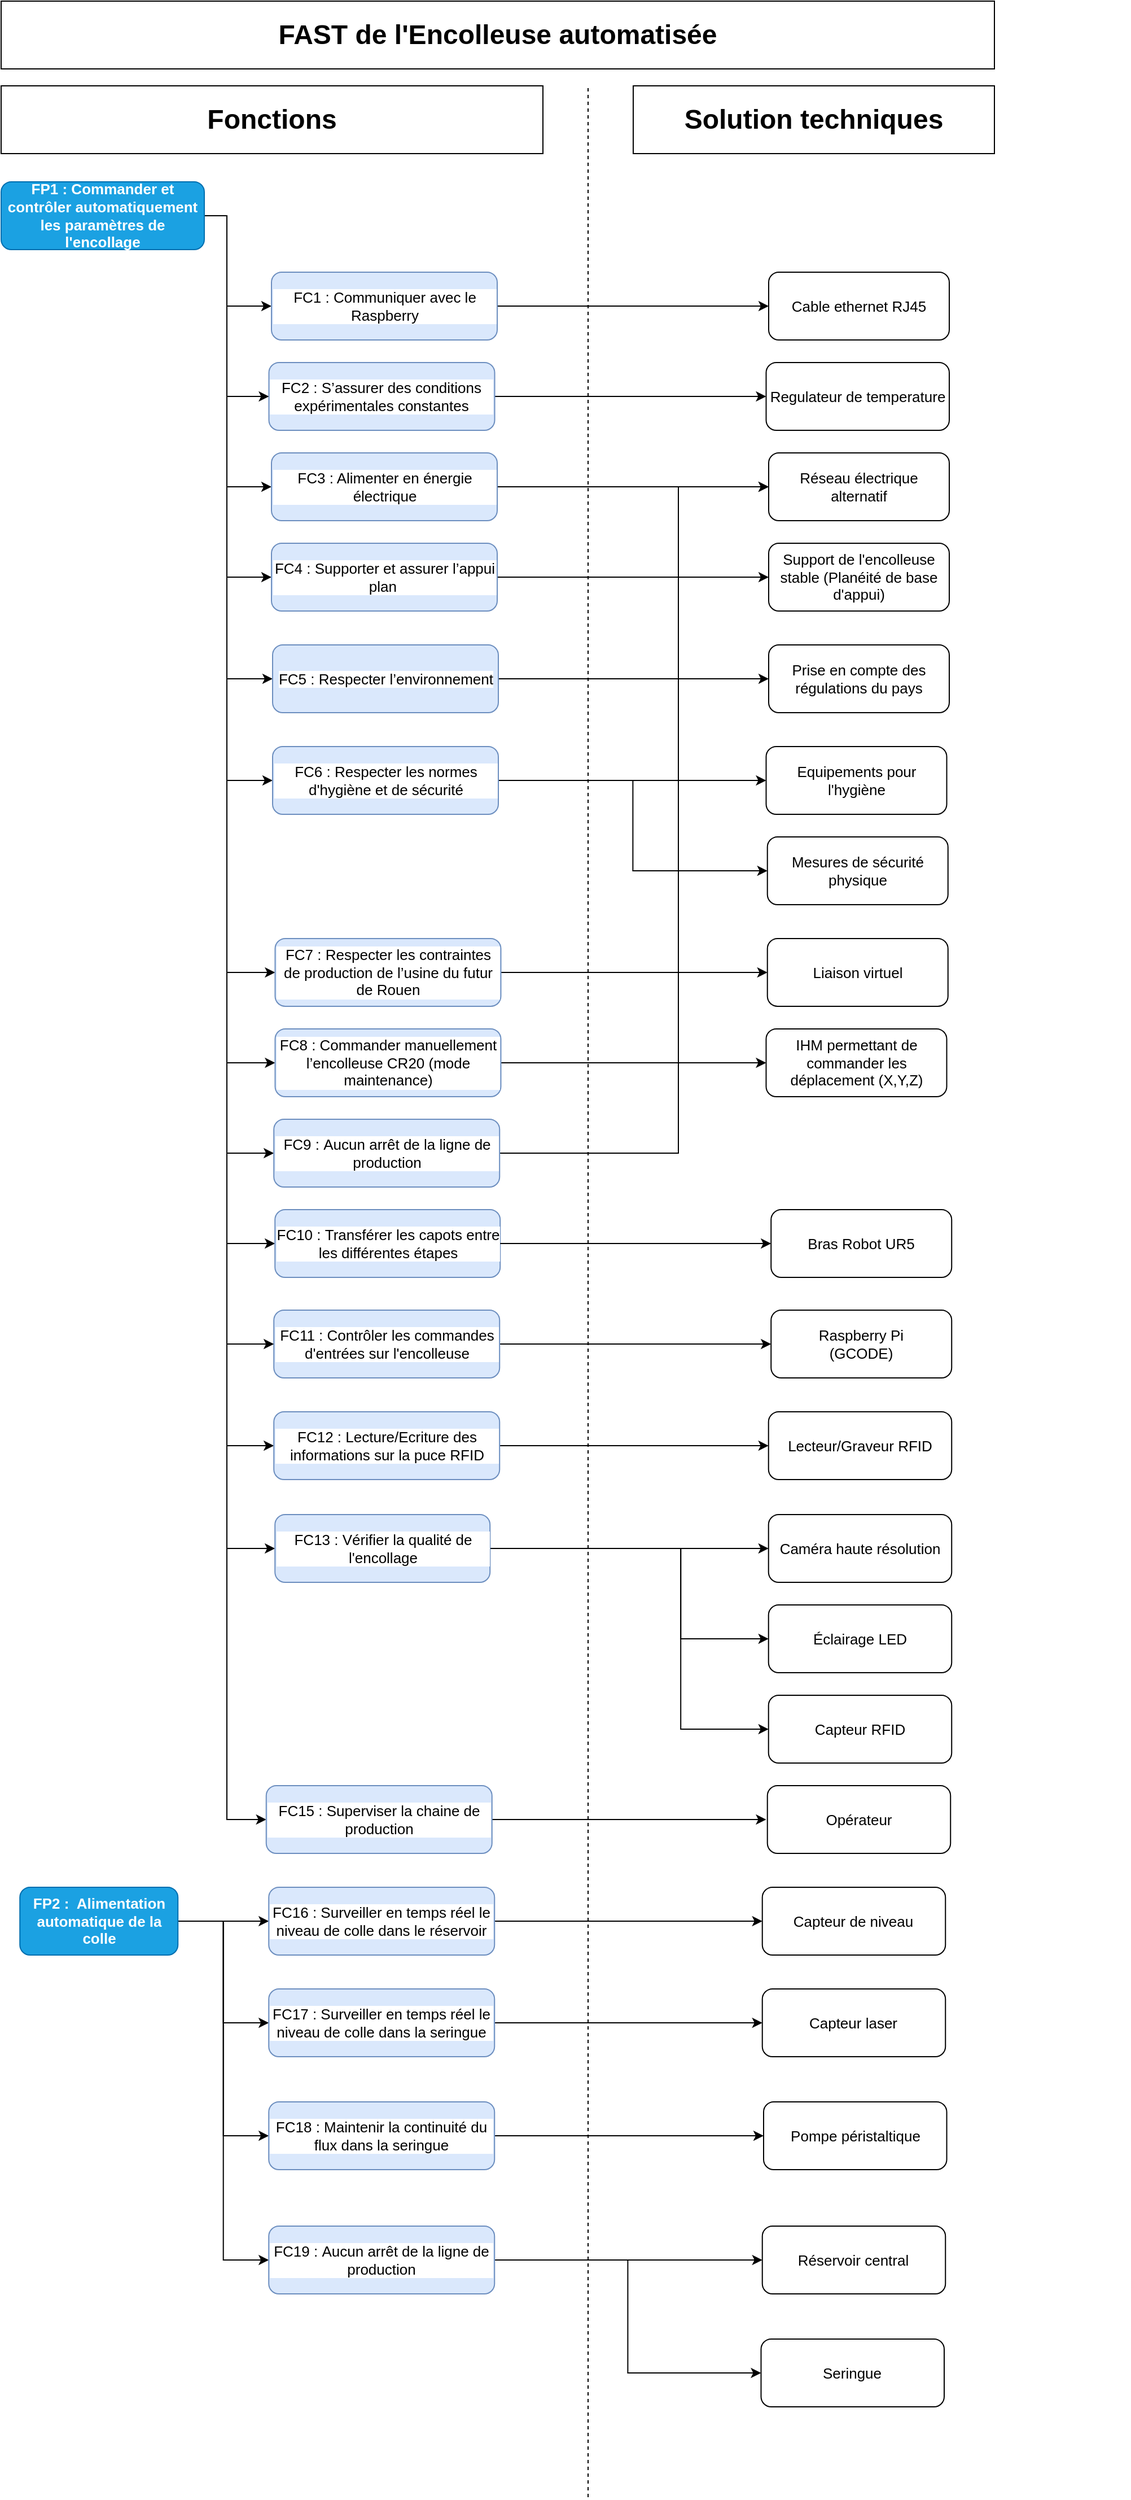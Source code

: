 <mxfile version="26.0.12">
  <diagram name="Page-1" id="QGjMv8LrLS21k3CkNhZE">
    <mxGraphModel dx="1687" dy="868" grid="1" gridSize="10" guides="1" tooltips="1" connect="1" arrows="1" fold="1" page="1" pageScale="1" pageWidth="827" pageHeight="1169" math="0" shadow="0">
      <root>
        <mxCell id="0" />
        <mxCell id="1" parent="0" />
        <mxCell id="Z_Ibb4aaYZXQ2sxeIjwM-8" style="edgeStyle=orthogonalEdgeStyle;rounded=0;orthogonalLoop=1;jettySize=auto;html=1;entryX=0;entryY=0.5;entryDx=0;entryDy=0;fontSize=13;fontStyle=0" parent="1" source="Xr2quWgWzoAM4Jd-oPhX-6" target="Xr2quWgWzoAM4Jd-oPhX-60" edge="1">
          <mxGeometry relative="1" as="geometry" />
        </mxCell>
        <mxCell id="Xr2quWgWzoAM4Jd-oPhX-6" value="&lt;span&gt;FC11 : Contrôler les commandes d&#39;entrées sur l&#39;encolleuse&lt;/span&gt;" style="rounded=1;whiteSpace=wrap;html=1;labelBackgroundColor=default;labelBorderColor=none;textShadow=0;fillColor=#dae8fc;strokeColor=#6c8ebf;fontFamily=Helvetica;fontSize=13;fontStyle=0" parent="1" vertex="1">
          <mxGeometry x="321.62" y="1239" width="200" height="60" as="geometry" />
        </mxCell>
        <mxCell id="Xr2quWgWzoAM4Jd-oPhX-67" style="edgeStyle=orthogonalEdgeStyle;rounded=0;orthogonalLoop=1;jettySize=auto;html=1;entryX=0;entryY=0.5;entryDx=0;entryDy=0;fontFamily=Helvetica;fontSize=13;fontStyle=0" parent="1" source="Xr2quWgWzoAM4Jd-oPhX-14" target="Xr2quWgWzoAM4Jd-oPhX-66" edge="1">
          <mxGeometry relative="1" as="geometry" />
        </mxCell>
        <mxCell id="Xr2quWgWzoAM4Jd-oPhX-14" value="&lt;font&gt;FC2 :&amp;nbsp;S’assurer des conditions expérimentales constantes&lt;/font&gt;" style="rounded=1;whiteSpace=wrap;html=1;labelBackgroundColor=default;labelBorderColor=none;textShadow=0;fillColor=#dae8fc;strokeColor=#6c8ebf;fontFamily=Helvetica;fontSize=13;fontStyle=0" parent="1" vertex="1">
          <mxGeometry x="317.25" y="400" width="200" height="60" as="geometry" />
        </mxCell>
        <mxCell id="2b7BFw_aG3oZxj_yZG9y-3" style="edgeStyle=orthogonalEdgeStyle;rounded=0;orthogonalLoop=1;jettySize=auto;html=1;entryX=0;entryY=0.5;entryDx=0;entryDy=0;fontSize=13;fontStyle=0" parent="1" source="Xr2quWgWzoAM4Jd-oPhX-43" target="G61eTxJS0A9dMVI_lam1-6" edge="1">
          <mxGeometry relative="1" as="geometry">
            <Array as="points">
              <mxPoint x="280" y="270" />
              <mxPoint x="280" y="350" />
            </Array>
          </mxGeometry>
        </mxCell>
        <mxCell id="2b7BFw_aG3oZxj_yZG9y-4" style="edgeStyle=orthogonalEdgeStyle;rounded=0;orthogonalLoop=1;jettySize=auto;html=1;entryX=0;entryY=0.5;entryDx=0;entryDy=0;fontSize=13;fontStyle=0" parent="1" source="Xr2quWgWzoAM4Jd-oPhX-43" target="G61eTxJS0A9dMVI_lam1-11" edge="1">
          <mxGeometry relative="1" as="geometry">
            <Array as="points">
              <mxPoint x="280" y="270" />
              <mxPoint x="280" y="510" />
            </Array>
          </mxGeometry>
        </mxCell>
        <mxCell id="2b7BFw_aG3oZxj_yZG9y-5" style="edgeStyle=orthogonalEdgeStyle;rounded=0;orthogonalLoop=1;jettySize=auto;html=1;exitX=1;exitY=0.5;exitDx=0;exitDy=0;entryX=0;entryY=0.5;entryDx=0;entryDy=0;fontSize=13;fontStyle=0" parent="1" source="Xr2quWgWzoAM4Jd-oPhX-43" target="G61eTxJS0A9dMVI_lam1-38" edge="1">
          <mxGeometry relative="1" as="geometry">
            <Array as="points">
              <mxPoint x="280" y="270" />
              <mxPoint x="280" y="590" />
            </Array>
          </mxGeometry>
        </mxCell>
        <mxCell id="2b7BFw_aG3oZxj_yZG9y-6" style="edgeStyle=orthogonalEdgeStyle;rounded=0;orthogonalLoop=1;jettySize=auto;html=1;entryX=0;entryY=0.5;entryDx=0;entryDy=0;fontSize=13;fontStyle=0" parent="1" source="Xr2quWgWzoAM4Jd-oPhX-43" target="G61eTxJS0A9dMVI_lam1-42" edge="1">
          <mxGeometry relative="1" as="geometry">
            <Array as="points">
              <mxPoint x="280" y="270" />
              <mxPoint x="280" y="680" />
            </Array>
          </mxGeometry>
        </mxCell>
        <mxCell id="dpYsJd-5rGW1-rWkGQPt-6" style="edgeStyle=orthogonalEdgeStyle;rounded=0;orthogonalLoop=1;jettySize=auto;html=1;entryX=0;entryY=0.5;entryDx=0;entryDy=0;" edge="1" parent="1" source="Xr2quWgWzoAM4Jd-oPhX-43" target="dpYsJd-5rGW1-rWkGQPt-4">
          <mxGeometry relative="1" as="geometry">
            <Array as="points">
              <mxPoint x="280" y="270" />
              <mxPoint x="280" y="770" />
            </Array>
          </mxGeometry>
        </mxCell>
        <mxCell id="dpYsJd-5rGW1-rWkGQPt-8" style="edgeStyle=orthogonalEdgeStyle;rounded=0;orthogonalLoop=1;jettySize=auto;html=1;entryX=0;entryY=0.5;entryDx=0;entryDy=0;" edge="1" parent="1" source="Xr2quWgWzoAM4Jd-oPhX-43" target="Xr2quWgWzoAM4Jd-oPhX-14">
          <mxGeometry relative="1" as="geometry">
            <Array as="points">
              <mxPoint x="280" y="270" />
              <mxPoint x="280" y="430" />
            </Array>
          </mxGeometry>
        </mxCell>
        <mxCell id="dpYsJd-5rGW1-rWkGQPt-13" style="edgeStyle=orthogonalEdgeStyle;rounded=0;orthogonalLoop=1;jettySize=auto;html=1;entryX=0;entryY=0.5;entryDx=0;entryDy=0;" edge="1" parent="1" source="Xr2quWgWzoAM4Jd-oPhX-43" target="dpYsJd-5rGW1-rWkGQPt-10">
          <mxGeometry relative="1" as="geometry">
            <Array as="points">
              <mxPoint x="280" y="270" />
              <mxPoint x="280" y="1690" />
            </Array>
          </mxGeometry>
        </mxCell>
        <mxCell id="dpYsJd-5rGW1-rWkGQPt-17" style="edgeStyle=orthogonalEdgeStyle;rounded=0;orthogonalLoop=1;jettySize=auto;html=1;entryX=0;entryY=0.5;entryDx=0;entryDy=0;" edge="1" parent="1" source="Xr2quWgWzoAM4Jd-oPhX-43" target="G61eTxJS0A9dMVI_lam1-46">
          <mxGeometry relative="1" as="geometry">
            <Array as="points">
              <mxPoint x="280" y="270" />
              <mxPoint x="280" y="940" />
            </Array>
          </mxGeometry>
        </mxCell>
        <mxCell id="dpYsJd-5rGW1-rWkGQPt-18" style="edgeStyle=orthogonalEdgeStyle;rounded=0;orthogonalLoop=1;jettySize=auto;html=1;entryX=0;entryY=0.5;entryDx=0;entryDy=0;" edge="1" parent="1" source="Xr2quWgWzoAM4Jd-oPhX-43" target="G61eTxJS0A9dMVI_lam1-50">
          <mxGeometry relative="1" as="geometry">
            <Array as="points">
              <mxPoint x="280" y="270" />
              <mxPoint x="280" y="1020" />
            </Array>
          </mxGeometry>
        </mxCell>
        <mxCell id="dpYsJd-5rGW1-rWkGQPt-19" style="edgeStyle=orthogonalEdgeStyle;rounded=0;orthogonalLoop=1;jettySize=auto;html=1;entryX=0;entryY=0.5;entryDx=0;entryDy=0;" edge="1" parent="1" source="Xr2quWgWzoAM4Jd-oPhX-43" target="G61eTxJS0A9dMVI_lam1-55">
          <mxGeometry relative="1" as="geometry">
            <Array as="points">
              <mxPoint x="280" y="270" />
              <mxPoint x="280" y="1100" />
            </Array>
          </mxGeometry>
        </mxCell>
        <mxCell id="dpYsJd-5rGW1-rWkGQPt-20" style="edgeStyle=orthogonalEdgeStyle;rounded=0;orthogonalLoop=1;jettySize=auto;html=1;entryX=0;entryY=0.5;entryDx=0;entryDy=0;" edge="1" parent="1" source="Xr2quWgWzoAM4Jd-oPhX-43" target="G61eTxJS0A9dMVI_lam1-16">
          <mxGeometry relative="1" as="geometry">
            <Array as="points">
              <mxPoint x="280" y="270" />
              <mxPoint x="280" y="1180" />
            </Array>
          </mxGeometry>
        </mxCell>
        <mxCell id="dpYsJd-5rGW1-rWkGQPt-21" style="edgeStyle=orthogonalEdgeStyle;rounded=0;orthogonalLoop=1;jettySize=auto;html=1;entryX=0;entryY=0.5;entryDx=0;entryDy=0;" edge="1" parent="1" source="Xr2quWgWzoAM4Jd-oPhX-43" target="Xr2quWgWzoAM4Jd-oPhX-6">
          <mxGeometry relative="1" as="geometry">
            <Array as="points">
              <mxPoint x="280" y="270" />
              <mxPoint x="280" y="1269" />
            </Array>
          </mxGeometry>
        </mxCell>
        <mxCell id="dpYsJd-5rGW1-rWkGQPt-22" style="edgeStyle=orthogonalEdgeStyle;rounded=0;orthogonalLoop=1;jettySize=auto;html=1;entryX=0;entryY=0.5;entryDx=0;entryDy=0;" edge="1" parent="1" source="Xr2quWgWzoAM4Jd-oPhX-43" target="Z_Ibb4aaYZXQ2sxeIjwM-12">
          <mxGeometry relative="1" as="geometry">
            <Array as="points">
              <mxPoint x="280" y="270" />
              <mxPoint x="280" y="1359" />
            </Array>
          </mxGeometry>
        </mxCell>
        <mxCell id="dpYsJd-5rGW1-rWkGQPt-23" style="edgeStyle=orthogonalEdgeStyle;rounded=0;orthogonalLoop=1;jettySize=auto;html=1;entryX=0;entryY=0.5;entryDx=0;entryDy=0;" edge="1" parent="1" source="Xr2quWgWzoAM4Jd-oPhX-43" target="Xr2quWgWzoAM4Jd-oPhX-76">
          <mxGeometry relative="1" as="geometry">
            <Array as="points">
              <mxPoint x="280" y="270" />
              <mxPoint x="280" y="1450" />
            </Array>
          </mxGeometry>
        </mxCell>
        <mxCell id="Xr2quWgWzoAM4Jd-oPhX-43" value="&lt;span&gt;&lt;font style=&quot;color: light-dark(rgb(255, 255, 255), rgb(0, 0, 0));&quot;&gt;FP1 : Commander et contrôler automatiquement les paramètres de l&#39;encollage&lt;/font&gt;&lt;/span&gt;" style="rounded=1;whiteSpace=wrap;html=1;fillColor=#1ba1e2;fontColor=#ffffff;strokeColor=#006EAF;fontFamily=Helvetica;fontSize=13;fontStyle=1" parent="1" vertex="1">
          <mxGeometry x="80" y="240" width="180" height="60" as="geometry" />
        </mxCell>
        <mxCell id="Xr2quWgWzoAM4Jd-oPhX-50" value="&lt;h1&gt;&lt;br&gt;&lt;/h1&gt;" style="text;html=1;align=center;verticalAlign=middle;whiteSpace=wrap;rounded=0;fontFamily=Helvetica;" parent="1" vertex="1">
          <mxGeometry x="810" y="170" width="270" height="30" as="geometry" />
        </mxCell>
        <mxCell id="Xr2quWgWzoAM4Jd-oPhX-55" value="&lt;h1&gt;&lt;b&gt;Fonctions&lt;/b&gt;&lt;/h1&gt;" style="rounded=0;whiteSpace=wrap;html=1;fontFamily=Helvetica;" parent="1" vertex="1">
          <mxGeometry x="80" y="155" width="480" height="60" as="geometry" />
        </mxCell>
        <mxCell id="Xr2quWgWzoAM4Jd-oPhX-56" value="&lt;h1&gt;&lt;b&gt;Solution techniques&lt;/b&gt;&lt;/h1&gt;" style="rounded=0;whiteSpace=wrap;html=1;fontFamily=Helvetica;" parent="1" vertex="1">
          <mxGeometry x="640" y="155" width="320" height="60" as="geometry" />
        </mxCell>
        <mxCell id="Xr2quWgWzoAM4Jd-oPhX-60" value="Raspberry Pi&lt;div&gt;(GCODE)&lt;/div&gt;" style="rounded=1;whiteSpace=wrap;html=1;fontFamily=Helvetica;fontSize=13;fontStyle=0" parent="1" vertex="1">
          <mxGeometry x="762.12" y="1239" width="160" height="60" as="geometry" />
        </mxCell>
        <mxCell id="Xr2quWgWzoAM4Jd-oPhX-64" value="Capteur de niveau" style="rounded=1;whiteSpace=wrap;html=1;fontFamily=Helvetica;fontSize=13;" parent="1" vertex="1">
          <mxGeometry x="754.37" y="1750" width="162.25" height="60" as="geometry" />
        </mxCell>
        <mxCell id="Xr2quWgWzoAM4Jd-oPhX-66" value="Regulateur de temperature" style="rounded=1;whiteSpace=wrap;html=1;fontFamily=Helvetica;fontSize=13;fontStyle=0" parent="1" vertex="1">
          <mxGeometry x="757.75" y="400" width="162.25" height="60" as="geometry" />
        </mxCell>
        <mxCell id="Xr2quWgWzoAM4Jd-oPhX-68" value="Bras Robot UR5" style="rounded=1;whiteSpace=wrap;html=1;fontFamily=Helvetica;fontSize=13;fontStyle=0" parent="1" vertex="1">
          <mxGeometry x="762.12" y="1150" width="160" height="60" as="geometry" />
        </mxCell>
        <mxCell id="Xr2quWgWzoAM4Jd-oPhX-70" value="Réservoir central" style="rounded=1;whiteSpace=wrap;html=1;fontFamily=Helvetica;fontSize=13;" parent="1" vertex="1">
          <mxGeometry x="754.37" y="2050" width="162.25" height="60" as="geometry" />
        </mxCell>
        <mxCell id="Xr2quWgWzoAM4Jd-oPhX-72" value="Pompe péristaltique" style="rounded=1;whiteSpace=wrap;html=1;fontFamily=Helvetica;fontSize=13;" parent="1" vertex="1">
          <mxGeometry x="755.5" y="1940" width="162.25" height="60" as="geometry" />
        </mxCell>
        <mxCell id="Xr2quWgWzoAM4Jd-oPhX-79" style="edgeStyle=orthogonalEdgeStyle;rounded=0;orthogonalLoop=1;jettySize=auto;html=1;fontFamily=Helvetica;fontSize=13;fontStyle=0" parent="1" source="Xr2quWgWzoAM4Jd-oPhX-76" target="Xr2quWgWzoAM4Jd-oPhX-78" edge="1">
          <mxGeometry relative="1" as="geometry" />
        </mxCell>
        <mxCell id="Xr2quWgWzoAM4Jd-oPhX-81" style="edgeStyle=orthogonalEdgeStyle;rounded=0;orthogonalLoop=1;jettySize=auto;html=1;entryX=0;entryY=0.5;entryDx=0;entryDy=0;fontFamily=Helvetica;fontSize=13;fontStyle=0" parent="1" source="Xr2quWgWzoAM4Jd-oPhX-76" target="Xr2quWgWzoAM4Jd-oPhX-80" edge="1">
          <mxGeometry relative="1" as="geometry">
            <mxPoint x="873.62" y="1530" as="targetPoint" />
            <Array as="points">
              <mxPoint x="682.12" y="1450" />
              <mxPoint x="682.12" y="1530" />
            </Array>
          </mxGeometry>
        </mxCell>
        <mxCell id="raM5ybPzNinpz_eUsm58-2" style="edgeStyle=orthogonalEdgeStyle;rounded=0;orthogonalLoop=1;jettySize=auto;html=1;entryX=0;entryY=0.5;entryDx=0;entryDy=0;fontSize=13;fontStyle=0" parent="1" source="Xr2quWgWzoAM4Jd-oPhX-76" target="raM5ybPzNinpz_eUsm58-1" edge="1">
          <mxGeometry relative="1" as="geometry">
            <Array as="points">
              <mxPoint x="682.12" y="1450" />
              <mxPoint x="682.12" y="1610" />
            </Array>
          </mxGeometry>
        </mxCell>
        <mxCell id="Xr2quWgWzoAM4Jd-oPhX-76" value="&lt;span&gt;FC13 : Vérifier la qualité de l&#39;encollage&lt;/span&gt;" style="rounded=1;whiteSpace=wrap;html=1;labelBackgroundColor=default;labelBorderColor=none;textShadow=0;fillColor=#dae8fc;strokeColor=#6c8ebf;fontFamily=Helvetica;fontSize=13;fontStyle=0" parent="1" vertex="1">
          <mxGeometry x="322.62" y="1420" width="190.5" height="60" as="geometry" />
        </mxCell>
        <mxCell id="Xr2quWgWzoAM4Jd-oPhX-78" value="Caméra haute résolution" style="rounded=1;whiteSpace=wrap;html=1;fontFamily=Helvetica;fontSize=13;fontStyle=0" parent="1" vertex="1">
          <mxGeometry x="759.87" y="1420" width="162.25" height="60" as="geometry" />
        </mxCell>
        <mxCell id="Xr2quWgWzoAM4Jd-oPhX-80" value="Éclairage LED" style="rounded=1;whiteSpace=wrap;html=1;fontFamily=Helvetica;fontSize=13;fontStyle=0" parent="1" vertex="1">
          <mxGeometry x="759.87" y="1500" width="162.25" height="60" as="geometry" />
        </mxCell>
        <mxCell id="2b7BFw_aG3oZxj_yZG9y-20" style="edgeStyle=orthogonalEdgeStyle;rounded=0;orthogonalLoop=1;jettySize=auto;html=1;entryX=0;entryY=0.5;entryDx=0;entryDy=0;" parent="1" source="G61eTxJS0A9dMVI_lam1-1" target="2b7BFw_aG3oZxj_yZG9y-15" edge="1">
          <mxGeometry relative="1" as="geometry" />
        </mxCell>
        <mxCell id="2b7BFw_aG3oZxj_yZG9y-21" style="edgeStyle=orthogonalEdgeStyle;rounded=0;orthogonalLoop=1;jettySize=auto;html=1;entryX=0;entryY=0.5;entryDx=0;entryDy=0;" parent="1" source="G61eTxJS0A9dMVI_lam1-1" target="2b7BFw_aG3oZxj_yZG9y-17" edge="1">
          <mxGeometry relative="1" as="geometry" />
        </mxCell>
        <mxCell id="2b7BFw_aG3oZxj_yZG9y-23" style="edgeStyle=orthogonalEdgeStyle;rounded=0;orthogonalLoop=1;jettySize=auto;html=1;entryX=0;entryY=0.5;entryDx=0;entryDy=0;" parent="1" source="G61eTxJS0A9dMVI_lam1-1" target="G61eTxJS0A9dMVI_lam1-58" edge="1">
          <mxGeometry relative="1" as="geometry" />
        </mxCell>
        <mxCell id="dpYsJd-5rGW1-rWkGQPt-1" style="edgeStyle=orthogonalEdgeStyle;rounded=0;orthogonalLoop=1;jettySize=auto;html=1;entryX=0;entryY=0.5;entryDx=0;entryDy=0;" edge="1" parent="1" source="G61eTxJS0A9dMVI_lam1-1" target="2b7BFw_aG3oZxj_yZG9y-24">
          <mxGeometry relative="1" as="geometry" />
        </mxCell>
        <mxCell id="G61eTxJS0A9dMVI_lam1-1" value="&lt;span&gt;&lt;font style=&quot;color: rgb(255, 255, 255);&quot;&gt;FP2 :&amp;nbsp; Alimentation automatique de la colle&lt;/font&gt;&lt;/span&gt;" style="rounded=1;whiteSpace=wrap;html=1;fillColor=#1ba1e2;fontColor=#ffffff;strokeColor=#006EAF;fontFamily=Helvetica;fontSize=13;fontStyle=1" parent="1" vertex="1">
          <mxGeometry x="96.62" y="1750" width="140" height="60" as="geometry" />
        </mxCell>
        <mxCell id="G61eTxJS0A9dMVI_lam1-30" style="edgeStyle=orthogonalEdgeStyle;rounded=0;orthogonalLoop=1;jettySize=auto;html=1;fontSize=13;fontStyle=0" parent="1" source="G61eTxJS0A9dMVI_lam1-6" target="G61eTxJS0A9dMVI_lam1-9" edge="1">
          <mxGeometry relative="1" as="geometry" />
        </mxCell>
        <mxCell id="G61eTxJS0A9dMVI_lam1-6" value="&lt;div&gt;&lt;font&gt;FC1&lt;/font&gt;&lt;span style=&quot;background-color: light-dark(#ffffff, var(--ge-dark-color, #121212)); color: light-dark(rgb(0, 0, 0), rgb(255, 255, 255));&quot;&gt;&amp;nbsp;: Communiquer avec le Raspberry&lt;/span&gt;&lt;/div&gt;" style="rounded=1;whiteSpace=wrap;html=1;labelBackgroundColor=default;labelBorderColor=none;textShadow=0;fillColor=#dae8fc;strokeColor=#6c8ebf;fontFamily=Helvetica;fontSize=13;fontStyle=0" parent="1" vertex="1">
          <mxGeometry x="319.5" y="320" width="200" height="60" as="geometry" />
        </mxCell>
        <mxCell id="G61eTxJS0A9dMVI_lam1-9" value="Cable ethernet RJ45" style="rounded=1;whiteSpace=wrap;html=1;fontSize=13;fontStyle=0" parent="1" vertex="1">
          <mxGeometry x="760" y="320" width="160" height="60" as="geometry" />
        </mxCell>
        <mxCell id="G61eTxJS0A9dMVI_lam1-31" style="edgeStyle=orthogonalEdgeStyle;rounded=0;orthogonalLoop=1;jettySize=auto;html=1;entryX=0;entryY=0.5;entryDx=0;entryDy=0;fontSize=13;fontStyle=0" parent="1" source="G61eTxJS0A9dMVI_lam1-11" target="G61eTxJS0A9dMVI_lam1-13" edge="1">
          <mxGeometry relative="1" as="geometry" />
        </mxCell>
        <mxCell id="G61eTxJS0A9dMVI_lam1-11" value="&lt;div&gt;&lt;font&gt;FC3 : Alimenter en énergie électrique&lt;/font&gt;&lt;/div&gt;" style="rounded=1;whiteSpace=wrap;html=1;labelBackgroundColor=default;labelBorderColor=none;textShadow=0;fillColor=#dae8fc;strokeColor=#6c8ebf;fontFamily=Helvetica;fontSize=13;fontStyle=0" parent="1" vertex="1">
          <mxGeometry x="319.5" y="480" width="200" height="60" as="geometry" />
        </mxCell>
        <mxCell id="G61eTxJS0A9dMVI_lam1-13" value="Réseau électrique alternatif" style="rounded=1;whiteSpace=wrap;html=1;fontSize=13;fontStyle=0" parent="1" vertex="1">
          <mxGeometry x="760" y="480" width="160" height="60" as="geometry" />
        </mxCell>
        <mxCell id="G61eTxJS0A9dMVI_lam1-16" value="&lt;font&gt;FC10 :&amp;nbsp;&lt;/font&gt;&lt;span style=&quot;background-color: light-dark(#ffffff, var(--ge-dark-color, #121212)); color: light-dark(rgb(0, 0, 0), rgb(255, 255, 255));&quot;&gt;Transférer les capots entre les différentes étapes&lt;/span&gt;" style="rounded=1;whiteSpace=wrap;html=1;labelBackgroundColor=default;labelBorderColor=none;textShadow=0;fillColor=#dae8fc;strokeColor=#6c8ebf;fontFamily=Helvetica;fontSize=13;fontStyle=0" parent="1" vertex="1">
          <mxGeometry x="322.62" y="1150" width="199.5" height="60" as="geometry" />
        </mxCell>
        <mxCell id="G61eTxJS0A9dMVI_lam1-26" style="edgeStyle=orthogonalEdgeStyle;rounded=0;orthogonalLoop=1;jettySize=auto;html=1;exitX=1;exitY=0.5;exitDx=0;exitDy=0;fontSize=13;fontStyle=0" parent="1" source="G61eTxJS0A9dMVI_lam1-16" target="Xr2quWgWzoAM4Jd-oPhX-68" edge="1">
          <mxGeometry relative="1" as="geometry">
            <mxPoint x="693.62" y="1180" as="sourcePoint" />
          </mxGeometry>
        </mxCell>
        <mxCell id="G61eTxJS0A9dMVI_lam1-41" style="edgeStyle=orthogonalEdgeStyle;rounded=0;orthogonalLoop=1;jettySize=auto;html=1;entryX=0;entryY=0.5;entryDx=0;entryDy=0;fontSize=13;fontStyle=0" parent="1" source="G61eTxJS0A9dMVI_lam1-38" target="G61eTxJS0A9dMVI_lam1-40" edge="1">
          <mxGeometry relative="1" as="geometry" />
        </mxCell>
        <mxCell id="G61eTxJS0A9dMVI_lam1-38" value="&lt;div&gt;&lt;font&gt;FC4 :&amp;nbsp;Supporter et assurer l’appui plan&amp;nbsp;&lt;/font&gt;&lt;/div&gt;" style="rounded=1;whiteSpace=wrap;html=1;labelBackgroundColor=default;labelBorderColor=none;textShadow=0;fillColor=#dae8fc;strokeColor=#6c8ebf;fontFamily=Helvetica;fontSize=13;fontStyle=0" parent="1" vertex="1">
          <mxGeometry x="319.5" y="560" width="200" height="60" as="geometry" />
        </mxCell>
        <mxCell id="G61eTxJS0A9dMVI_lam1-40" value="Support de l&#39;encolleuse stable (Planéité de base d&#39;appui)" style="rounded=1;whiteSpace=wrap;html=1;fontSize=13;fontStyle=0" parent="1" vertex="1">
          <mxGeometry x="760" y="560" width="160" height="60" as="geometry" />
        </mxCell>
        <mxCell id="G61eTxJS0A9dMVI_lam1-45" style="edgeStyle=orthogonalEdgeStyle;rounded=0;orthogonalLoop=1;jettySize=auto;html=1;entryX=0;entryY=0.5;entryDx=0;entryDy=0;fontSize=13;fontStyle=0" parent="1" source="G61eTxJS0A9dMVI_lam1-42" target="G61eTxJS0A9dMVI_lam1-44" edge="1">
          <mxGeometry relative="1" as="geometry" />
        </mxCell>
        <mxCell id="G61eTxJS0A9dMVI_lam1-42" value="&lt;div&gt;&lt;font&gt;FC5&lt;/font&gt;&lt;span style=&quot;background-color: light-dark(#ffffff, var(--ge-dark-color, #121212)); color: light-dark(rgb(0, 0, 0), rgb(255, 255, 255));&quot;&gt;&amp;nbsp;:&amp;nbsp;Respecter l’environnement&lt;/span&gt;&lt;/div&gt;" style="rounded=1;whiteSpace=wrap;html=1;labelBackgroundColor=default;labelBorderColor=none;textShadow=0;fillColor=#dae8fc;strokeColor=#6c8ebf;fontFamily=Helvetica;fontSize=13;fontStyle=0" parent="1" vertex="1">
          <mxGeometry x="320.5" y="650" width="200" height="60" as="geometry" />
        </mxCell>
        <mxCell id="G61eTxJS0A9dMVI_lam1-44" value="Prise en compte des régulations du pays" style="rounded=1;whiteSpace=wrap;html=1;fontSize=13;fontStyle=0" parent="1" vertex="1">
          <mxGeometry x="760" y="650" width="160" height="60" as="geometry" />
        </mxCell>
        <mxCell id="G61eTxJS0A9dMVI_lam1-49" style="edgeStyle=orthogonalEdgeStyle;rounded=0;orthogonalLoop=1;jettySize=auto;html=1;entryX=0;entryY=0.5;entryDx=0;entryDy=0;exitX=1;exitY=0.5;exitDx=0;exitDy=0;fontSize=13;fontStyle=0" parent="1" source="G61eTxJS0A9dMVI_lam1-46" target="G61eTxJS0A9dMVI_lam1-48" edge="1">
          <mxGeometry relative="1" as="geometry">
            <mxPoint x="538.74" y="990" as="sourcePoint" />
          </mxGeometry>
        </mxCell>
        <mxCell id="G61eTxJS0A9dMVI_lam1-46" value="&lt;div&gt;&lt;font&gt;FC7&lt;/font&gt;&lt;span style=&quot;color: light-dark(rgb(0, 0, 0), rgb(255, 255, 255)); background-color: light-dark(#ffffff, var(--ge-dark-color, #121212));&quot;&gt;&amp;nbsp;:&amp;nbsp;&lt;/span&gt;&lt;span style=&quot;color: light-dark(rgb(0, 0, 0), rgb(255, 255, 255)); background-color: light-dark(#ffffff, var(--ge-dark-color, #121212));&quot;&gt;Respecter les contraintes de production de l’usine du futur de Rouen&lt;/span&gt;&lt;/div&gt;" style="rounded=1;whiteSpace=wrap;html=1;labelBackgroundColor=default;labelBorderColor=none;textShadow=0;fillColor=#dae8fc;strokeColor=#6c8ebf;fontFamily=Helvetica;fontSize=13;fontStyle=0" parent="1" vertex="1">
          <mxGeometry x="322.74" y="910" width="200" height="60" as="geometry" />
        </mxCell>
        <mxCell id="G61eTxJS0A9dMVI_lam1-48" value="Liaison virtuel" style="rounded=1;whiteSpace=wrap;html=1;fontSize=13;fontStyle=0" parent="1" vertex="1">
          <mxGeometry x="758.87" y="910" width="160" height="60" as="geometry" />
        </mxCell>
        <mxCell id="G61eTxJS0A9dMVI_lam1-53" style="edgeStyle=orthogonalEdgeStyle;rounded=0;orthogonalLoop=1;jettySize=auto;html=1;entryX=0;entryY=0.5;entryDx=0;entryDy=0;fontSize=13;fontStyle=0" parent="1" source="G61eTxJS0A9dMVI_lam1-50" target="G61eTxJS0A9dMVI_lam1-52" edge="1">
          <mxGeometry relative="1" as="geometry" />
        </mxCell>
        <mxCell id="G61eTxJS0A9dMVI_lam1-50" value="&lt;div&gt;&lt;font&gt;FC8&lt;/font&gt;&lt;span style=&quot;background-color: light-dark(#ffffff, var(--ge-dark-color, #121212)); color: light-dark(rgb(0, 0, 0), rgb(255, 255, 255));&quot;&gt;&amp;nbsp;:&amp;nbsp;&lt;/span&gt;&lt;span style=&quot;background-color: light-dark(#ffffff, var(--ge-dark-color, #121212));&quot;&gt;Commander manuellement l’encolleuse CR20 (mode maintenance)&lt;/span&gt;&lt;/div&gt;" style="rounded=1;whiteSpace=wrap;html=1;labelBackgroundColor=default;labelBorderColor=none;textShadow=0;fillColor=#dae8fc;strokeColor=#6c8ebf;fontFamily=Helvetica;fontSize=13;fontStyle=0" parent="1" vertex="1">
          <mxGeometry x="322.74" y="990" width="200" height="60" as="geometry" />
        </mxCell>
        <mxCell id="G61eTxJS0A9dMVI_lam1-52" value="IHM permettant de commander les déplacement (X,Y,Z)" style="rounded=1;whiteSpace=wrap;html=1;fontFamily=Helvetica;fontSize=13;fontStyle=0" parent="1" vertex="1">
          <mxGeometry x="757.74" y="990" width="160" height="60" as="geometry" />
        </mxCell>
        <mxCell id="Z_Ibb4aaYZXQ2sxeIjwM-7" style="edgeStyle=orthogonalEdgeStyle;rounded=0;orthogonalLoop=1;jettySize=auto;html=1;entryX=0;entryY=0.5;entryDx=0;entryDy=0;exitX=1;exitY=0.5;exitDx=0;exitDy=0;fontSize=13;fontStyle=0" parent="1" source="G61eTxJS0A9dMVI_lam1-55" target="G61eTxJS0A9dMVI_lam1-13" edge="1">
          <mxGeometry relative="1" as="geometry">
            <Array as="points">
              <mxPoint x="680" y="1100" />
              <mxPoint x="680" y="510" />
            </Array>
          </mxGeometry>
        </mxCell>
        <mxCell id="G61eTxJS0A9dMVI_lam1-55" value="&lt;div&gt;&lt;font&gt;FC9&lt;/font&gt;&lt;span style=&quot;color: light-dark(rgb(0, 0, 0), rgb(255, 255, 255)); background-color: light-dark(#ffffff, var(--ge-dark-color, #121212));&quot;&gt;&amp;nbsp;:&amp;nbsp;&lt;/span&gt;&lt;span style=&quot;color: light-dark(rgb(0, 0, 0), rgb(255, 255, 255)); background-color: light-dark(#ffffff, var(--ge-dark-color, #121212));&quot;&gt;Aucun arrêt de la ligne de production&lt;/span&gt;&lt;/div&gt;" style="rounded=1;whiteSpace=wrap;html=1;labelBackgroundColor=default;labelBorderColor=none;textShadow=0;fillColor=#dae8fc;strokeColor=#6c8ebf;fontFamily=Helvetica;fontSize=13;fontStyle=0" parent="1" vertex="1">
          <mxGeometry x="321.62" y="1070" width="200" height="60" as="geometry" />
        </mxCell>
        <mxCell id="G61eTxJS0A9dMVI_lam1-60" style="edgeStyle=orthogonalEdgeStyle;rounded=0;orthogonalLoop=1;jettySize=auto;html=1;entryX=0;entryY=0.5;entryDx=0;entryDy=0;fontSize=13;" parent="1" source="G61eTxJS0A9dMVI_lam1-58" target="Xr2quWgWzoAM4Jd-oPhX-70" edge="1">
          <mxGeometry relative="1" as="geometry" />
        </mxCell>
        <mxCell id="dpYsJd-5rGW1-rWkGQPt-9" style="edgeStyle=orthogonalEdgeStyle;rounded=0;orthogonalLoop=1;jettySize=auto;html=1;entryX=0;entryY=0.5;entryDx=0;entryDy=0;" edge="1" parent="1" source="G61eTxJS0A9dMVI_lam1-58" target="G61eTxJS0A9dMVI_lam1-61">
          <mxGeometry relative="1" as="geometry" />
        </mxCell>
        <mxCell id="G61eTxJS0A9dMVI_lam1-58" value="&lt;div&gt;&lt;font&gt;FC19&lt;/font&gt;&lt;span style=&quot;color: light-dark(rgb(0, 0, 0), rgb(255, 255, 255)); background-color: light-dark(#ffffff, var(--ge-dark-color, #121212));&quot;&gt;&amp;nbsp;:&amp;nbsp;&lt;/span&gt;&lt;span style=&quot;color: light-dark(rgb(0, 0, 0), rgb(255, 255, 255)); background-color: light-dark(#ffffff, var(--ge-dark-color, #121212));&quot;&gt;Aucun arrêt de la ligne de production&lt;/span&gt;&lt;/div&gt;" style="rounded=1;whiteSpace=wrap;html=1;labelBackgroundColor=default;labelBorderColor=none;textShadow=0;fillColor=#dae8fc;strokeColor=#6c8ebf;fontFamily=Helvetica;fontSize=13;" parent="1" vertex="1">
          <mxGeometry x="317.12" y="2050" width="200" height="60" as="geometry" />
        </mxCell>
        <mxCell id="G61eTxJS0A9dMVI_lam1-61" value="Seringue" style="rounded=1;whiteSpace=wrap;html=1;fontFamily=Helvetica;fontSize=13;" parent="1" vertex="1">
          <mxGeometry x="753.25" y="2150" width="162.25" height="60" as="geometry" />
        </mxCell>
        <mxCell id="G61eTxJS0A9dMVI_lam1-64" value="" style="endArrow=none;html=1;rounded=0;dashed=1;" parent="1" edge="1">
          <mxGeometry width="50" height="50" relative="1" as="geometry">
            <mxPoint x="600" y="2290" as="sourcePoint" />
            <mxPoint x="600" y="155" as="targetPoint" />
          </mxGeometry>
        </mxCell>
        <mxCell id="raM5ybPzNinpz_eUsm58-1" value="Capteur RFID" style="rounded=1;whiteSpace=wrap;html=1;fontFamily=Helvetica;fontSize=13;fontStyle=0" parent="1" vertex="1">
          <mxGeometry x="759.87" y="1580" width="162.25" height="60" as="geometry" />
        </mxCell>
        <mxCell id="Z_Ibb4aaYZXQ2sxeIjwM-11" value="&lt;h1&gt;&lt;b&gt;FAST de l&#39;Encolleuse automatisée&lt;/b&gt;&lt;/h1&gt;" style="rounded=0;whiteSpace=wrap;html=1;fontFamily=Helvetica;" parent="1" vertex="1">
          <mxGeometry x="80" y="80" width="880" height="60" as="geometry" />
        </mxCell>
        <mxCell id="Z_Ibb4aaYZXQ2sxeIjwM-15" style="edgeStyle=orthogonalEdgeStyle;rounded=0;orthogonalLoop=1;jettySize=auto;html=1;entryX=0;entryY=0.5;entryDx=0;entryDy=0;fontSize=13;fontStyle=0" parent="1" source="Z_Ibb4aaYZXQ2sxeIjwM-12" target="Z_Ibb4aaYZXQ2sxeIjwM-14" edge="1">
          <mxGeometry relative="1" as="geometry" />
        </mxCell>
        <mxCell id="Z_Ibb4aaYZXQ2sxeIjwM-12" value="&lt;span&gt;FC12 : Lecture/Ecriture&amp;nbsp;&lt;/span&gt;&lt;span lang=&quot;FR&quot; style=&quot;font-family: Calibri, sans-serif;&quot;&gt;des informations&amp;nbsp;&lt;/span&gt;&lt;span&gt;sur la puce RFID&lt;/span&gt;" style="rounded=1;whiteSpace=wrap;html=1;labelBackgroundColor=default;labelBorderColor=none;textShadow=0;fillColor=#dae8fc;strokeColor=#6c8ebf;fontFamily=Helvetica;fontSize=13;fontStyle=0" parent="1" vertex="1">
          <mxGeometry x="321.62" y="1329" width="200" height="60" as="geometry" />
        </mxCell>
        <mxCell id="Z_Ibb4aaYZXQ2sxeIjwM-14" value="Lecteur/Graveur RFID" style="rounded=1;whiteSpace=wrap;html=1;labelBackgroundColor=default;labelBorderColor=none;textShadow=0;fontFamily=Helvetica;fontSize=13;fontStyle=0" parent="1" vertex="1">
          <mxGeometry x="759.87" y="1329" width="162.25" height="60" as="geometry" />
        </mxCell>
        <mxCell id="2b7BFw_aG3oZxj_yZG9y-18" style="edgeStyle=orthogonalEdgeStyle;rounded=0;orthogonalLoop=1;jettySize=auto;html=1;entryX=0;entryY=0.5;entryDx=0;entryDy=0;" parent="1" source="2b7BFw_aG3oZxj_yZG9y-15" target="Xr2quWgWzoAM4Jd-oPhX-64" edge="1">
          <mxGeometry relative="1" as="geometry" />
        </mxCell>
        <mxCell id="2b7BFw_aG3oZxj_yZG9y-15" value="&lt;div&gt;&lt;font&gt;FC16&lt;/font&gt;&lt;span style=&quot;color: light-dark(rgb(0, 0, 0), rgb(255, 255, 255)); background-color: light-dark(#ffffff, var(--ge-dark-color, #121212));&quot;&gt;&amp;nbsp;:&amp;nbsp;&lt;/span&gt;&lt;span style=&quot;color: light-dark(rgb(0, 0, 0), rgb(255, 255, 255)); background-color: light-dark(#ffffff, var(--ge-dark-color, #121212));&quot;&gt;Surveiller en temps réel le niveau de colle dans le réservoir&lt;/span&gt;&lt;/div&gt;" style="rounded=1;whiteSpace=wrap;html=1;labelBackgroundColor=default;labelBorderColor=none;textShadow=0;fillColor=#dae8fc;strokeColor=#6c8ebf;fontFamily=Helvetica;fontSize=13;" parent="1" vertex="1">
          <mxGeometry x="317.12" y="1750" width="200" height="60" as="geometry" />
        </mxCell>
        <mxCell id="2b7BFw_aG3oZxj_yZG9y-16" value="Capteur laser" style="rounded=1;whiteSpace=wrap;html=1;fontFamily=Helvetica;fontSize=13;" parent="1" vertex="1">
          <mxGeometry x="754.37" y="1840" width="162.25" height="60" as="geometry" />
        </mxCell>
        <mxCell id="2b7BFw_aG3oZxj_yZG9y-19" style="edgeStyle=orthogonalEdgeStyle;rounded=0;orthogonalLoop=1;jettySize=auto;html=1;" parent="1" source="2b7BFw_aG3oZxj_yZG9y-17" target="2b7BFw_aG3oZxj_yZG9y-16" edge="1">
          <mxGeometry relative="1" as="geometry" />
        </mxCell>
        <mxCell id="2b7BFw_aG3oZxj_yZG9y-17" value="&lt;div&gt;&lt;font&gt;FC17&lt;/font&gt;&lt;span style=&quot;color: light-dark(rgb(0, 0, 0), rgb(255, 255, 255)); background-color: light-dark(#ffffff, var(--ge-dark-color, #121212));&quot;&gt;&amp;nbsp;:&amp;nbsp;&lt;/span&gt;&lt;span style=&quot;color: light-dark(rgb(0, 0, 0), rgb(255, 255, 255)); background-color: light-dark(#ffffff, var(--ge-dark-color, #121212));&quot;&gt;Surveiller en temps réel le niveau de colle dans la seringue&lt;/span&gt;&lt;/div&gt;" style="rounded=1;whiteSpace=wrap;html=1;labelBackgroundColor=default;labelBorderColor=none;textShadow=0;fillColor=#dae8fc;strokeColor=#6c8ebf;fontFamily=Helvetica;fontSize=13;" parent="1" vertex="1">
          <mxGeometry x="317.12" y="1840" width="200" height="60" as="geometry" />
        </mxCell>
        <mxCell id="dpYsJd-5rGW1-rWkGQPt-2" style="edgeStyle=orthogonalEdgeStyle;rounded=0;orthogonalLoop=1;jettySize=auto;html=1;entryX=0;entryY=0.5;entryDx=0;entryDy=0;" edge="1" parent="1" source="2b7BFw_aG3oZxj_yZG9y-24" target="Xr2quWgWzoAM4Jd-oPhX-72">
          <mxGeometry relative="1" as="geometry" />
        </mxCell>
        <mxCell id="2b7BFw_aG3oZxj_yZG9y-24" value="&lt;div&gt;&lt;font&gt;FC18&lt;/font&gt;&lt;span style=&quot;color: light-dark(rgb(0, 0, 0), rgb(255, 255, 255)); background-color: light-dark(#ffffff, var(--ge-dark-color, #121212));&quot;&gt;&amp;nbsp;: Maintenir la continuité du flux dans la seringue&lt;/span&gt;&lt;/div&gt;" style="rounded=1;whiteSpace=wrap;html=1;labelBackgroundColor=default;labelBorderColor=none;textShadow=0;fillColor=#dae8fc;strokeColor=#6c8ebf;fontFamily=Helvetica;fontSize=13;" parent="1" vertex="1">
          <mxGeometry x="317.12" y="1940" width="200" height="60" as="geometry" />
        </mxCell>
        <mxCell id="dpYsJd-5rGW1-rWkGQPt-7" style="edgeStyle=orthogonalEdgeStyle;rounded=0;orthogonalLoop=1;jettySize=auto;html=1;" edge="1" parent="1" source="dpYsJd-5rGW1-rWkGQPt-4" target="dpYsJd-5rGW1-rWkGQPt-5">
          <mxGeometry relative="1" as="geometry" />
        </mxCell>
        <mxCell id="dpYsJd-5rGW1-rWkGQPt-24" style="edgeStyle=orthogonalEdgeStyle;rounded=0;orthogonalLoop=1;jettySize=auto;html=1;entryX=0;entryY=0.5;entryDx=0;entryDy=0;" edge="1" parent="1" source="dpYsJd-5rGW1-rWkGQPt-4" target="dpYsJd-5rGW1-rWkGQPt-16">
          <mxGeometry relative="1" as="geometry" />
        </mxCell>
        <mxCell id="dpYsJd-5rGW1-rWkGQPt-4" value="&lt;div&gt;&lt;font&gt;FC6&lt;/font&gt;&lt;span style=&quot;background-color: light-dark(#ffffff, var(--ge-dark-color, #121212)); color: light-dark(rgb(0, 0, 0), rgb(255, 255, 255));&quot;&gt;&amp;nbsp;:&amp;nbsp;Respecter les normes d&#39;hygiène et de sécurité&lt;/span&gt;&lt;/div&gt;" style="rounded=1;whiteSpace=wrap;html=1;labelBackgroundColor=default;labelBorderColor=none;textShadow=0;fillColor=#dae8fc;strokeColor=#6c8ebf;fontFamily=Helvetica;fontSize=13;fontStyle=0" vertex="1" parent="1">
          <mxGeometry x="320.5" y="740" width="200" height="60" as="geometry" />
        </mxCell>
        <mxCell id="dpYsJd-5rGW1-rWkGQPt-5" value="Equipements pour l&#39;hygiène" style="rounded=1;whiteSpace=wrap;html=1;fontSize=13;fontStyle=0" vertex="1" parent="1">
          <mxGeometry x="757.75" y="740" width="160" height="60" as="geometry" />
        </mxCell>
        <mxCell id="dpYsJd-5rGW1-rWkGQPt-11" style="edgeStyle=orthogonalEdgeStyle;rounded=0;orthogonalLoop=1;jettySize=auto;html=1;" edge="1" parent="1" source="dpYsJd-5rGW1-rWkGQPt-10">
          <mxGeometry relative="1" as="geometry">
            <mxPoint x="757.75" y="1690.0" as="targetPoint" />
          </mxGeometry>
        </mxCell>
        <mxCell id="dpYsJd-5rGW1-rWkGQPt-10" value="&lt;div&gt;&lt;font&gt;FC15&lt;/font&gt;&lt;span style=&quot;color: light-dark(rgb(0, 0, 0), rgb(255, 255, 255)); background-color: light-dark(#ffffff, var(--ge-dark-color, #121212));&quot;&gt;&amp;nbsp;:&amp;nbsp;&lt;/span&gt;&lt;span style=&quot;color: light-dark(rgb(0, 0, 0), rgb(255, 255, 255)); background-color: light-dark(#ffffff, var(--ge-dark-color, #121212));&quot;&gt;Superviser la chaine de production&lt;/span&gt;&lt;/div&gt;" style="rounded=1;whiteSpace=wrap;html=1;labelBackgroundColor=default;labelBorderColor=none;textShadow=0;fillColor=#dae8fc;strokeColor=#6c8ebf;fontFamily=Helvetica;fontSize=13;" vertex="1" parent="1">
          <mxGeometry x="314.87" y="1660" width="200" height="60" as="geometry" />
        </mxCell>
        <mxCell id="dpYsJd-5rGW1-rWkGQPt-12" value="Opérateur" style="rounded=1;whiteSpace=wrap;html=1;fontFamily=Helvetica;fontSize=13;fontStyle=0" vertex="1" parent="1">
          <mxGeometry x="758.87" y="1660" width="162.25" height="60" as="geometry" />
        </mxCell>
        <mxCell id="dpYsJd-5rGW1-rWkGQPt-16" value="Mesures de sécurité physique" style="rounded=1;whiteSpace=wrap;html=1;fontSize=13;fontStyle=0" vertex="1" parent="1">
          <mxGeometry x="758.87" y="820" width="160" height="60" as="geometry" />
        </mxCell>
      </root>
    </mxGraphModel>
  </diagram>
</mxfile>
